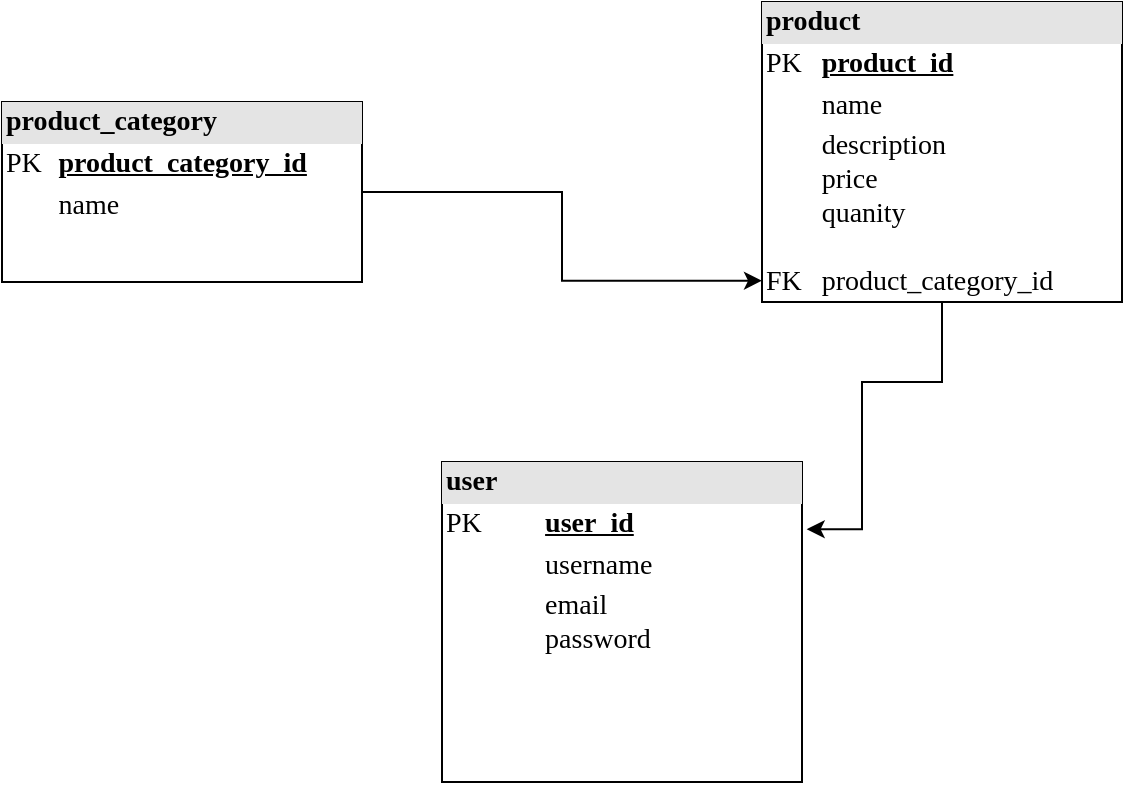 <mxfile version="24.0.6" type="device">
  <diagram name="Страница — 1" id="mmTvuKjoQsWb_jT_VWFC">
    <mxGraphModel dx="1050" dy="541" grid="1" gridSize="10" guides="1" tooltips="1" connect="1" arrows="1" fold="1" page="1" pageScale="1" pageWidth="827" pageHeight="1169" math="0" shadow="0">
      <root>
        <mxCell id="0" />
        <mxCell id="1" parent="0" />
        <mxCell id="VFIWKUcViMQ6ulHDsaaw-27" value="&lt;div style=&quot;box-sizing: border-box; width: 100%; background: rgb(228, 228, 228); padding: 2px; font-size: 14px;&quot;&gt;&lt;b&gt;product_category&lt;/b&gt;&lt;/div&gt;&lt;table cellspacing=&quot;0&quot; cellpadding=&quot;2&quot; style=&quot;width: 100%; font-size: 14px;&quot;&gt;&lt;tbody style=&quot;font-size: 14px;&quot;&gt;&lt;tr style=&quot;font-size: 14px;&quot;&gt;&lt;td style=&quot;font-size: 14px;&quot;&gt;PK&lt;/td&gt;&lt;td style=&quot;font-size: 14px;&quot;&gt;&lt;b&gt;&lt;u&gt;product_category_id&lt;/u&gt;&lt;/b&gt;&lt;br style=&quot;font-size: 14px;&quot;&gt;&lt;/td&gt;&lt;/tr&gt;&lt;tr style=&quot;font-size: 14px;&quot;&gt;&lt;td style=&quot;font-size: 14px;&quot;&gt;&lt;br&gt;&lt;/td&gt;&lt;td style=&quot;font-size: 14px;&quot;&gt;name&lt;/td&gt;&lt;/tr&gt;&lt;tr style=&quot;font-size: 14px;&quot;&gt;&lt;td style=&quot;font-size: 14px;&quot;&gt;&lt;/td&gt;&lt;td style=&quot;font-size: 14px;&quot;&gt;&lt;br style=&quot;font-size: 14px;&quot;&gt;&lt;/td&gt;&lt;/tr&gt;&lt;/tbody&gt;&lt;/table&gt;" style="verticalAlign=top;align=left;overflow=fill;html=1;whiteSpace=wrap;fontFamily=Times New Roman;fontSize=14;" vertex="1" parent="1">
          <mxGeometry x="70" y="60" width="180" height="90" as="geometry" />
        </mxCell>
        <mxCell id="VFIWKUcViMQ6ulHDsaaw-31" style="edgeStyle=orthogonalEdgeStyle;rounded=0;orthogonalLoop=1;jettySize=auto;html=1;entryX=1.013;entryY=0.21;entryDx=0;entryDy=0;entryPerimeter=0;" edge="1" parent="1" source="VFIWKUcViMQ6ulHDsaaw-28" target="VFIWKUcViMQ6ulHDsaaw-29">
          <mxGeometry relative="1" as="geometry">
            <Array as="points">
              <mxPoint x="540" y="200" />
              <mxPoint x="500" y="200" />
              <mxPoint x="500" y="273" />
            </Array>
          </mxGeometry>
        </mxCell>
        <mxCell id="VFIWKUcViMQ6ulHDsaaw-28" value="&lt;div style=&quot;box-sizing: border-box; width: 100%; background: rgb(228, 228, 228); padding: 2px; font-size: 14px;&quot;&gt;&lt;b&gt;product&lt;/b&gt;&lt;/div&gt;&lt;table cellspacing=&quot;0&quot; cellpadding=&quot;2&quot; style=&quot;width: 100%; font-size: 14px;&quot;&gt;&lt;tbody style=&quot;font-size: 14px;&quot;&gt;&lt;tr style=&quot;font-size: 14px;&quot;&gt;&lt;td style=&quot;font-size: 14px;&quot;&gt;PK&lt;/td&gt;&lt;td style=&quot;font-size: 14px;&quot;&gt;&lt;u&gt;&lt;b&gt;product_id&lt;/b&gt;&lt;/u&gt;&lt;br style=&quot;font-size: 14px;&quot;&gt;&lt;/td&gt;&lt;/tr&gt;&lt;tr style=&quot;font-size: 14px;&quot;&gt;&lt;td style=&quot;font-size: 14px;&quot;&gt;&lt;br&gt;&lt;/td&gt;&lt;td style=&quot;font-size: 14px;&quot;&gt;name&lt;br style=&quot;font-size: 14px;&quot;&gt;&lt;/td&gt;&lt;/tr&gt;&lt;tr style=&quot;font-size: 14px;&quot;&gt;&lt;td style=&quot;font-size: 14px;&quot;&gt;&lt;br&gt;&lt;br&gt;&lt;br&gt;&lt;br&gt;FK&lt;/td&gt;&lt;td style=&quot;font-size: 14px;&quot;&gt;description&lt;br style=&quot;font-size: 14px;&quot;&gt;price&lt;br style=&quot;font-size: 14px;&quot;&gt;quanity&lt;br&gt;&lt;br&gt;product_category_id&lt;/td&gt;&lt;/tr&gt;&lt;/tbody&gt;&lt;/table&gt;" style="verticalAlign=top;align=left;overflow=fill;html=1;whiteSpace=wrap;fontFamily=Times New Roman;fontSize=14;" vertex="1" parent="1">
          <mxGeometry x="450" y="10" width="180" height="150" as="geometry" />
        </mxCell>
        <mxCell id="VFIWKUcViMQ6ulHDsaaw-29" value="&lt;div style=&quot;box-sizing: border-box; width: 100%; background: rgb(228, 228, 228); padding: 2px; font-size: 14px;&quot;&gt;&lt;b&gt;user&lt;/b&gt;&lt;/div&gt;&lt;table cellspacing=&quot;0&quot; cellpadding=&quot;2&quot; style=&quot;width: 100%; font-size: 14px;&quot;&gt;&lt;tbody style=&quot;font-size: 14px;&quot;&gt;&lt;tr style=&quot;font-size: 14px;&quot;&gt;&lt;td style=&quot;font-size: 14px;&quot;&gt;PK&lt;/td&gt;&lt;td style=&quot;font-size: 14px;&quot;&gt;&lt;b&gt;&lt;u&gt;user_id&lt;/u&gt;&lt;/b&gt;&lt;/td&gt;&lt;/tr&gt;&lt;tr style=&quot;font-size: 14px;&quot;&gt;&lt;td style=&quot;font-size: 14px;&quot;&gt;&lt;br&gt;&lt;/td&gt;&lt;td style=&quot;font-size: 14px;&quot;&gt;username&lt;/td&gt;&lt;/tr&gt;&lt;tr style=&quot;font-size: 14px;&quot;&gt;&lt;td style=&quot;font-size: 14px;&quot;&gt;&lt;/td&gt;&lt;td style=&quot;font-size: 14px;&quot;&gt;email&lt;br style=&quot;font-size: 14px;&quot;&gt;password&lt;/td&gt;&lt;/tr&gt;&lt;/tbody&gt;&lt;/table&gt;" style="verticalAlign=top;align=left;overflow=fill;html=1;whiteSpace=wrap;fontFamily=Times New Roman;fontSize=14;" vertex="1" parent="1">
          <mxGeometry x="290" y="240" width="180" height="160" as="geometry" />
        </mxCell>
        <mxCell id="VFIWKUcViMQ6ulHDsaaw-30" style="edgeStyle=orthogonalEdgeStyle;rounded=0;orthogonalLoop=1;jettySize=auto;html=1;exitX=1;exitY=0.5;exitDx=0;exitDy=0;entryX=0;entryY=0.929;entryDx=0;entryDy=0;entryPerimeter=0;" edge="1" parent="1" source="VFIWKUcViMQ6ulHDsaaw-27" target="VFIWKUcViMQ6ulHDsaaw-28">
          <mxGeometry relative="1" as="geometry">
            <mxPoint x="440" y="150" as="targetPoint" />
          </mxGeometry>
        </mxCell>
      </root>
    </mxGraphModel>
  </diagram>
</mxfile>
